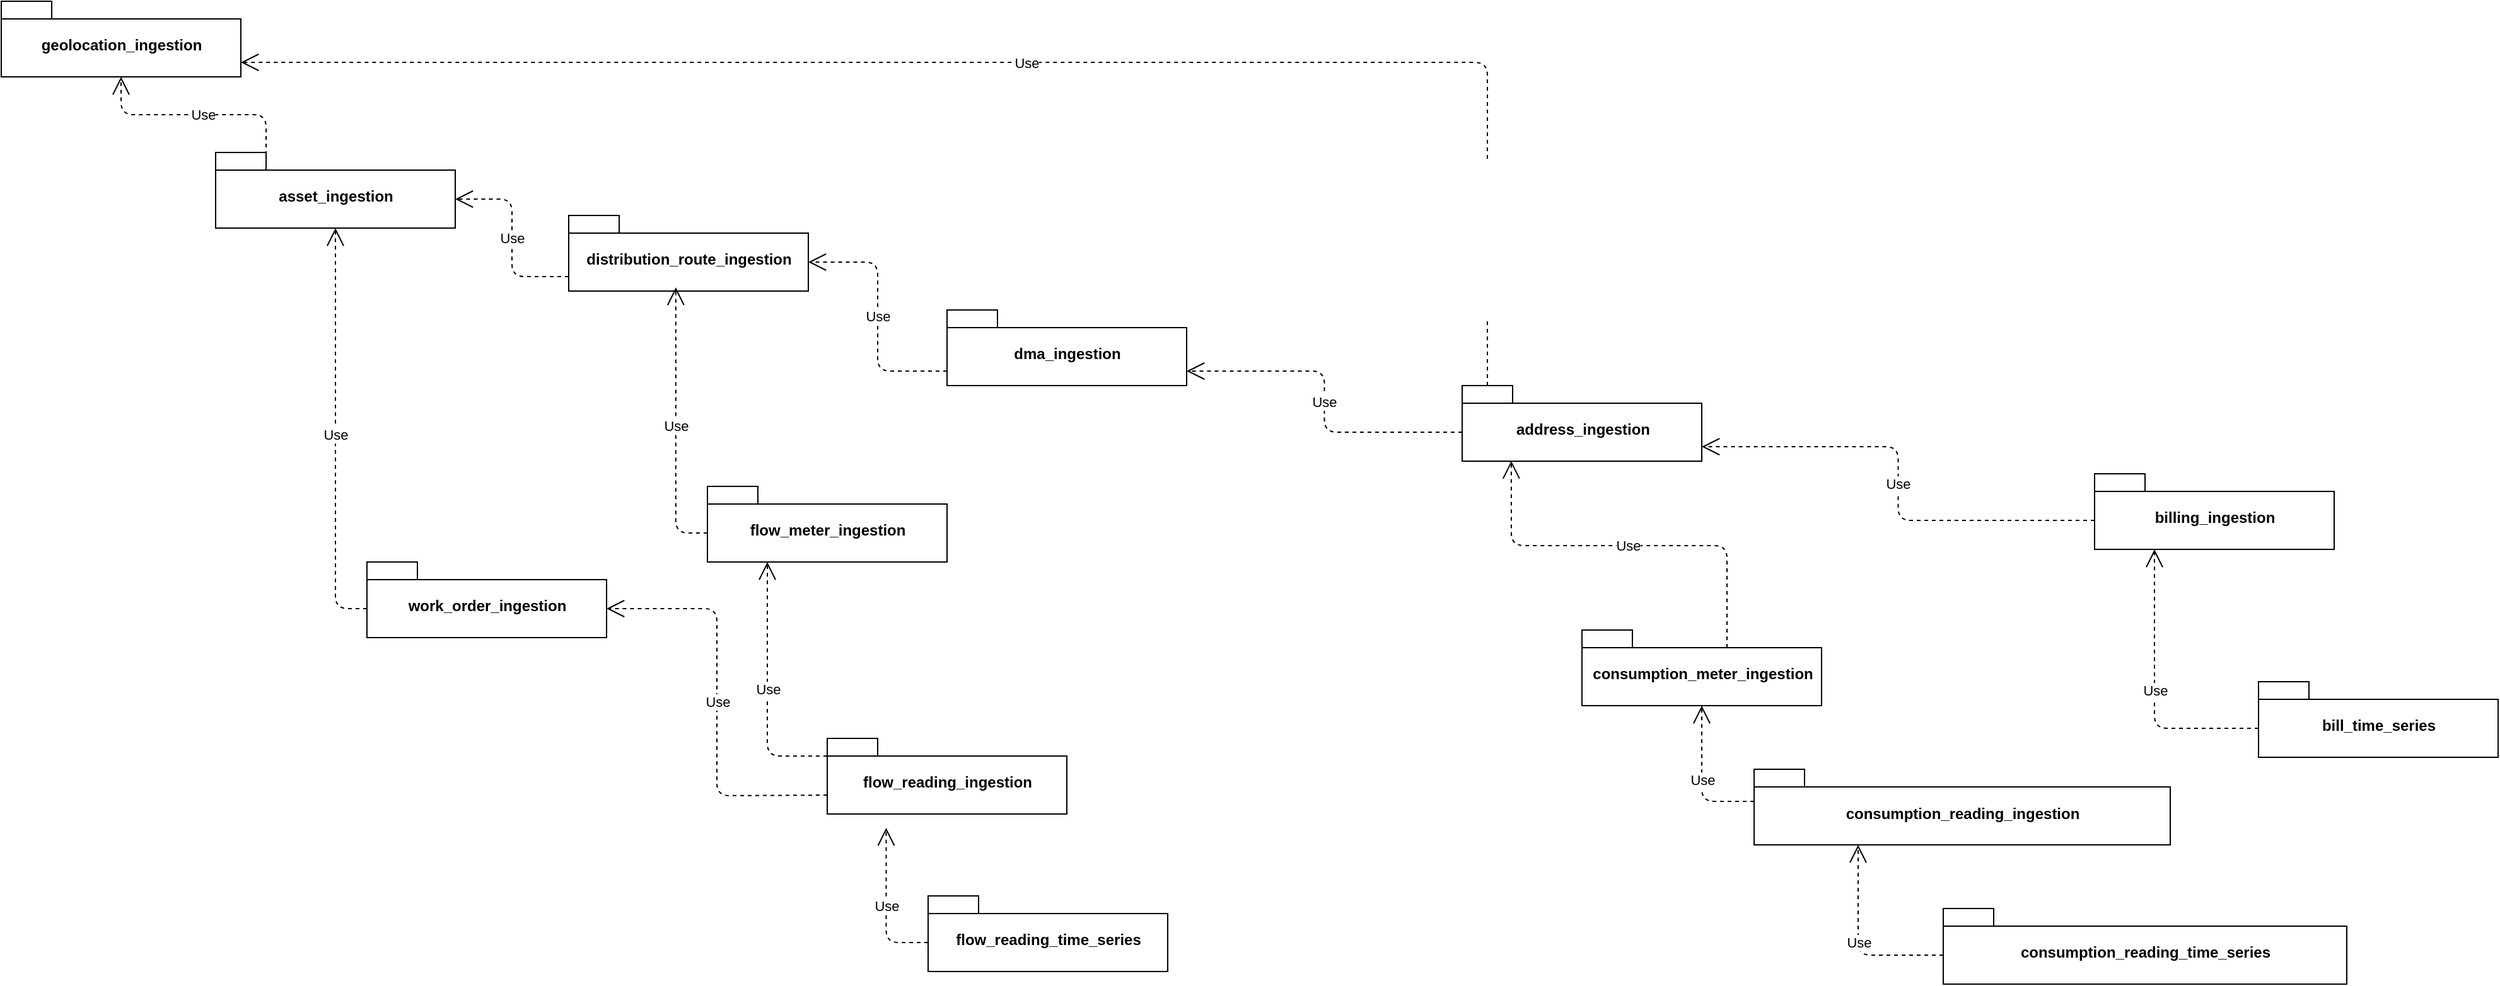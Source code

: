 <mxfile version="11.3.1" pages="1"><diagram id="d9A27XPpphNAzU9xzAdu" name="context_map"><mxGraphModel dx="1251" dy="586" grid="1" gridSize="10" guides="1" tooltips="1" connect="1" arrows="1" fold="1" page="1" pageScale="1" pageWidth="1100" pageHeight="850" math="0" shadow="0"><root><mxCell id="0"/><mxCell id="1" parent="0"/><object label="%context%" placeholders="1" context="billing_ingestion" id="p6j7v0d5m5rv5P5Wjnrz-1"><mxCell style="shape=folder;fontStyle=1;spacingTop=10;tabWidth=40;tabHeight=14;tabPosition=left;html=1;" vertex="1" parent="1"><mxGeometry x="1790" y="425" width="190" height="60" as="geometry"/></mxCell></object><object label="%context%" placeholders="1" context="consumption_reading_ingestion" id="p6j7v0d5m5rv5P5Wjnrz-2"><mxCell style="shape=folder;fontStyle=1;spacingTop=10;tabWidth=40;tabHeight=14;tabPosition=left;html=1;" vertex="1" parent="1"><mxGeometry x="1520" y="659.5" width="330" height="60" as="geometry"/></mxCell></object><object label="%context%" placeholders="1" context="address_ingestion" id="p6j7v0d5m5rv5P5Wjnrz-3"><mxCell style="shape=folder;fontStyle=1;spacingTop=10;tabWidth=40;tabHeight=14;tabPosition=left;html=1;" vertex="1" parent="1"><mxGeometry x="1288.5" y="355" width="190" height="60" as="geometry"/></mxCell></object><mxCell id="p6j7v0d5m5rv5P5Wjnrz-5" value="Use" style="endArrow=open;endSize=12;dashed=1;html=1;exitX=0;exitY=0;exitDx=0;exitDy=37;exitPerimeter=0;entryX=0;entryY=0;entryDx=190;entryDy=48.5;entryPerimeter=0;edgeStyle=orthogonalEdgeStyle;" edge="1" parent="1" source="p6j7v0d5m5rv5P5Wjnrz-1" target="p6j7v0d5m5rv5P5Wjnrz-3"><mxGeometry width="160" relative="1" as="geometry"><mxPoint x="528.5" y="495" as="sourcePoint"/><mxPoint x="688.5" y="495" as="targetPoint"/></mxGeometry></mxCell><object label="%context%" placeholders="1" context="dma_ingestion" id="p6j7v0d5m5rv5P5Wjnrz-7"><mxCell style="shape=folder;fontStyle=1;spacingTop=10;tabWidth=40;tabHeight=14;tabPosition=left;html=1;" vertex="1" parent="1"><mxGeometry x="880" y="295" width="190" height="60" as="geometry"/></mxCell></object><mxCell id="p6j7v0d5m5rv5P5Wjnrz-8" value="Use" style="endArrow=open;endSize=12;dashed=1;html=1;exitX=0;exitY=0;exitDx=0;exitDy=37;exitPerimeter=0;edgeStyle=orthogonalEdgeStyle;entryX=0;entryY=0;entryDx=190;entryDy=48.5;entryPerimeter=0;" edge="1" parent="1" source="p6j7v0d5m5rv5P5Wjnrz-3" target="p6j7v0d5m5rv5P5Wjnrz-7"><mxGeometry width="160" relative="1" as="geometry"><mxPoint x="260" y="300" as="sourcePoint"/><mxPoint x="420" y="300" as="targetPoint"/></mxGeometry></mxCell><object label="%context%" placeholders="1" context="consumption_meter_ingestion" id="p6j7v0d5m5rv5P5Wjnrz-9"><mxCell style="shape=folder;fontStyle=1;spacingTop=10;tabWidth=40;tabHeight=14;tabPosition=left;html=1;" vertex="1" parent="1"><mxGeometry x="1383.5" y="549" width="190" height="60" as="geometry"/></mxCell></object><mxCell id="p6j7v0d5m5rv5P5Wjnrz-10" value="Use" style="endArrow=open;endSize=12;dashed=1;html=1;exitX=0;exitY=0;exitDx=115;exitDy=14;exitPerimeter=0;entryX=0.205;entryY=0.995;entryDx=0;entryDy=0;entryPerimeter=0;edgeStyle=orthogonalEdgeStyle;" edge="1" parent="1" source="p6j7v0d5m5rv5P5Wjnrz-9" target="p6j7v0d5m5rv5P5Wjnrz-3"><mxGeometry width="160" relative="1" as="geometry"><mxPoint x="548.5" y="595" as="sourcePoint"/><mxPoint x="708.5" y="595" as="targetPoint"/></mxGeometry></mxCell><mxCell id="p6j7v0d5m5rv5P5Wjnrz-11" value="Use" style="endArrow=open;endSize=12;dashed=1;html=1;exitX=0;exitY=0;exitDx=0;exitDy=25.5;exitPerimeter=0;entryX=0.5;entryY=1;entryDx=0;entryDy=0;entryPerimeter=0;edgeStyle=orthogonalEdgeStyle;" edge="1" parent="1" source="p6j7v0d5m5rv5P5Wjnrz-2" target="p6j7v0d5m5rv5P5Wjnrz-9"><mxGeometry width="160" relative="1" as="geometry"><mxPoint x="588.5" y="705" as="sourcePoint"/><mxPoint x="748.5" y="705" as="targetPoint"/></mxGeometry></mxCell><object label="%context%" placeholders="1" context="distribution_route_ingestion" id="p6j7v0d5m5rv5P5Wjnrz-14"><mxCell style="shape=folder;fontStyle=1;spacingTop=10;tabWidth=40;tabHeight=14;tabPosition=left;html=1;" vertex="1" parent="1"><mxGeometry x="580" y="220" width="190" height="60" as="geometry"/></mxCell></object><mxCell id="p6j7v0d5m5rv5P5Wjnrz-15" value="Use" style="endArrow=open;endSize=12;dashed=1;html=1;exitX=0;exitY=0;exitDx=0;exitDy=48.5;exitPerimeter=0;entryX=0;entryY=0;entryDx=190;entryDy=37;entryPerimeter=0;edgeStyle=orthogonalEdgeStyle;" edge="1" parent="1" source="p6j7v0d5m5rv5P5Wjnrz-7" target="p6j7v0d5m5rv5P5Wjnrz-14"><mxGeometry width="160" relative="1" as="geometry"><mxPoint x="660" y="310" as="sourcePoint"/><mxPoint x="820" y="310" as="targetPoint"/></mxGeometry></mxCell><object label="%context%" placeholders="1" context="geolocation_ingestion" id="p6j7v0d5m5rv5P5Wjnrz-16"><mxCell style="shape=folder;fontStyle=1;spacingTop=10;tabWidth=40;tabHeight=14;tabPosition=left;html=1;" vertex="1" parent="1"><mxGeometry x="130" y="50" width="190" height="60" as="geometry"/></mxCell></object><object label="%context%" placeholders="1" context="asset_ingestion" id="p6j7v0d5m5rv5P5Wjnrz-18"><mxCell style="shape=folder;fontStyle=1;spacingTop=10;tabWidth=40;tabHeight=14;tabPosition=left;html=1;" vertex="1" parent="1"><mxGeometry x="300" y="170" width="190" height="60" as="geometry"/></mxCell></object><mxCell id="p6j7v0d5m5rv5P5Wjnrz-19" value="Use" style="endArrow=open;endSize=12;dashed=1;html=1;exitX=0;exitY=0;exitDx=40;exitDy=14;exitPerimeter=0;entryX=0.5;entryY=1;entryDx=0;entryDy=0;entryPerimeter=0;edgeStyle=orthogonalEdgeStyle;" edge="1" parent="1" source="p6j7v0d5m5rv5P5Wjnrz-18" target="p6j7v0d5m5rv5P5Wjnrz-16"><mxGeometry width="160" relative="1" as="geometry"><mxPoint x="470" y="300" as="sourcePoint"/><mxPoint x="630" y="300" as="targetPoint"/></mxGeometry></mxCell><mxCell id="p6j7v0d5m5rv5P5Wjnrz-20" value="Use" style="endArrow=open;endSize=12;dashed=1;html=1;exitX=0;exitY=0;exitDx=0;exitDy=48.5;exitPerimeter=0;entryX=0;entryY=0;entryDx=190;entryDy=37;entryPerimeter=0;edgeStyle=orthogonalEdgeStyle;" edge="1" parent="1" source="p6j7v0d5m5rv5P5Wjnrz-14" target="p6j7v0d5m5rv5P5Wjnrz-18"><mxGeometry width="160" relative="1" as="geometry"><mxPoint x="480" y="410" as="sourcePoint"/><mxPoint x="640" y="410" as="targetPoint"/></mxGeometry></mxCell><mxCell id="p6j7v0d5m5rv5P5Wjnrz-26" value="Use" style="endArrow=open;endSize=12;dashed=1;html=1;exitX=0;exitY=0;exitDx=20;exitDy=0;exitPerimeter=0;entryX=0;entryY=0;entryDx=190;entryDy=48.5;entryPerimeter=0;edgeStyle=orthogonalEdgeStyle;" edge="1" parent="1" source="p6j7v0d5m5rv5P5Wjnrz-3" target="p6j7v0d5m5rv5P5Wjnrz-16"><mxGeometry width="160" relative="1" as="geometry"><mxPoint x="1190" y="210" as="sourcePoint"/><mxPoint x="1350" y="210" as="targetPoint"/></mxGeometry></mxCell><object label="%context%" placeholders="1" context="work_order_ingestion" id="p6j7v0d5m5rv5P5Wjnrz-27"><mxCell style="shape=folder;fontStyle=1;spacingTop=10;tabWidth=40;tabHeight=14;tabPosition=left;html=1;" vertex="1" parent="1"><mxGeometry x="420" y="495" width="190" height="60" as="geometry"/></mxCell></object><mxCell id="p6j7v0d5m5rv5P5Wjnrz-28" value="Use" style="endArrow=open;endSize=12;dashed=1;html=1;exitX=0;exitY=0;exitDx=0;exitDy=37;exitPerimeter=0;entryX=0.5;entryY=1;entryDx=0;entryDy=0;entryPerimeter=0;edgeStyle=orthogonalEdgeStyle;" edge="1" parent="1" source="p6j7v0d5m5rv5P5Wjnrz-27" target="p6j7v0d5m5rv5P5Wjnrz-18"><mxGeometry width="160" relative="1" as="geometry"><mxPoint x="380" y="390" as="sourcePoint"/><mxPoint x="540" y="390" as="targetPoint"/></mxGeometry></mxCell><object label="%context%" placeholders="1" context="flow_meter_ingestion" id="p6j7v0d5m5rv5P5Wjnrz-29"><mxCell style="shape=folder;fontStyle=1;spacingTop=10;tabWidth=40;tabHeight=14;tabPosition=left;html=1;" vertex="1" parent="1"><mxGeometry x="690" y="435" width="190" height="60" as="geometry"/></mxCell></object><mxCell id="p6j7v0d5m5rv5P5Wjnrz-30" value="Use" style="endArrow=open;endSize=12;dashed=1;html=1;exitX=0;exitY=0;exitDx=0;exitDy=37;exitPerimeter=0;entryX=0.447;entryY=0.95;entryDx=0;entryDy=0;entryPerimeter=0;edgeStyle=orthogonalEdgeStyle;" edge="1" parent="1" source="p6j7v0d5m5rv5P5Wjnrz-29" target="p6j7v0d5m5rv5P5Wjnrz-14"><mxGeometry width="160" relative="1" as="geometry"><mxPoint x="850" y="670" as="sourcePoint"/><mxPoint x="1010" y="670" as="targetPoint"/></mxGeometry></mxCell><object label="%context%" placeholders="1" context="flow_reading_ingestion" id="p6j7v0d5m5rv5P5Wjnrz-31"><mxCell style="shape=folder;fontStyle=1;spacingTop=10;tabWidth=40;tabHeight=14;tabPosition=left;html=1;" vertex="1" parent="1"><mxGeometry x="785" y="635" width="190" height="60" as="geometry"/></mxCell></object><mxCell id="p6j7v0d5m5rv5P5Wjnrz-32" value="Use" style="endArrow=open;endSize=12;dashed=1;html=1;exitX=0;exitY=0;exitDx=0;exitDy=14;exitPerimeter=0;entryX=0.25;entryY=1;entryDx=0;entryDy=0;entryPerimeter=0;edgeStyle=orthogonalEdgeStyle;" edge="1" parent="1" source="p6j7v0d5m5rv5P5Wjnrz-31" target="p6j7v0d5m5rv5P5Wjnrz-29"><mxGeometry width="160" relative="1" as="geometry"><mxPoint x="800" y="580" as="sourcePoint"/><mxPoint x="960" y="580" as="targetPoint"/></mxGeometry></mxCell><object label="%context%" placeholders="1" context="flow_reading_time_series" id="p6j7v0d5m5rv5P5Wjnrz-35"><mxCell style="shape=folder;fontStyle=1;spacingTop=10;tabWidth=40;tabHeight=14;tabPosition=left;html=1;" vertex="1" parent="1"><mxGeometry x="865" y="760" width="190" height="60" as="geometry"/></mxCell></object><mxCell id="p6j7v0d5m5rv5P5Wjnrz-36" value="Use" style="endArrow=open;endSize=12;dashed=1;html=1;exitX=0;exitY=0;exitDx=0;exitDy=37;exitPerimeter=0;entryX=0.246;entryY=1.183;entryDx=0;entryDy=0;entryPerimeter=0;edgeStyle=orthogonalEdgeStyle;" edge="1" parent="1" source="p6j7v0d5m5rv5P5Wjnrz-35" target="p6j7v0d5m5rv5P5Wjnrz-31"><mxGeometry width="160" relative="1" as="geometry"><mxPoint x="570" y="780" as="sourcePoint"/><mxPoint x="730" y="780" as="targetPoint"/></mxGeometry></mxCell><mxCell id="p6j7v0d5m5rv5P5Wjnrz-37" value="Use" style="endArrow=open;endSize=12;dashed=1;html=1;entryX=0;entryY=0;entryDx=190;entryDy=37;entryPerimeter=0;edgeStyle=orthogonalEdgeStyle;" edge="1" parent="1" target="p6j7v0d5m5rv5P5Wjnrz-27"><mxGeometry width="160" relative="1" as="geometry"><mxPoint x="785" y="680" as="sourcePoint"/><mxPoint x="590" y="730" as="targetPoint"/></mxGeometry></mxCell><object label="%context%" placeholders="1" context="consumption_reading_time_series" id="p6j7v0d5m5rv5P5Wjnrz-38"><mxCell style="shape=folder;fontStyle=1;spacingTop=10;tabWidth=40;tabHeight=14;tabPosition=left;html=1;" vertex="1" parent="1"><mxGeometry x="1670" y="770" width="320" height="60" as="geometry"/></mxCell></object><mxCell id="p6j7v0d5m5rv5P5Wjnrz-39" value="Use" style="endArrow=open;endSize=12;dashed=1;html=1;exitX=0;exitY=0;exitDx=0;exitDy=37;exitPerimeter=0;entryX=0.25;entryY=1;entryDx=0;entryDy=0;entryPerimeter=0;edgeStyle=orthogonalEdgeStyle;" edge="1" parent="1" source="p6j7v0d5m5rv5P5Wjnrz-38" target="p6j7v0d5m5rv5P5Wjnrz-2"><mxGeometry width="160" relative="1" as="geometry"><mxPoint x="1370" y="820" as="sourcePoint"/><mxPoint x="1530" y="820" as="targetPoint"/></mxGeometry></mxCell><object label="%context%" placeholders="1" context="bill_time_series" id="p6j7v0d5m5rv5P5Wjnrz-40"><mxCell style="shape=folder;fontStyle=1;spacingTop=10;tabWidth=40;tabHeight=14;tabPosition=left;html=1;" vertex="1" parent="1"><mxGeometry x="1920" y="590" width="190" height="60" as="geometry"/></mxCell></object><mxCell id="p6j7v0d5m5rv5P5Wjnrz-41" value="Use" style="endArrow=open;endSize=12;dashed=1;html=1;exitX=0;exitY=0;exitDx=0;exitDy=37;exitPerimeter=0;entryX=0.25;entryY=1;entryDx=0;entryDy=0;entryPerimeter=0;edgeStyle=orthogonalEdgeStyle;" edge="1" parent="1" source="p6j7v0d5m5rv5P5Wjnrz-40" target="p6j7v0d5m5rv5P5Wjnrz-1"><mxGeometry width="160" relative="1" as="geometry"><mxPoint x="1970" y="540" as="sourcePoint"/><mxPoint x="2130" y="540" as="targetPoint"/></mxGeometry></mxCell></root></mxGraphModel></diagram></mxfile>